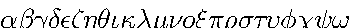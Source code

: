 \documentclass[border=3mm]{standalone}
\usepackage{luamplib}
\begin{document}
\begin{mplibcode}
beginfig(1);
  string ab, AB;
  ab = ("" for i=11 upto 23: & char i endfor 
     & "o" for i=24 upto 33: & char i endfor);
  AB = ("AB" & char 0 & char 1 & "EZH" & char 2 & "IK" 
        & char 3 & "MNO" & char 4 & char 5 & "P"
        & char 6 & "T"   & char 7 & char 8 & "X"
        & char 9 & char 10);

  draw ab infont "cmmi10";
  draw AB infont "cmmi10" shifted 12 down;
  draw ab infont "eurm10" shifted 32 down;
  draw AB infont "eurm10" shifted 44 down;
endfig;
\end{mplibcode}
\end{document}
